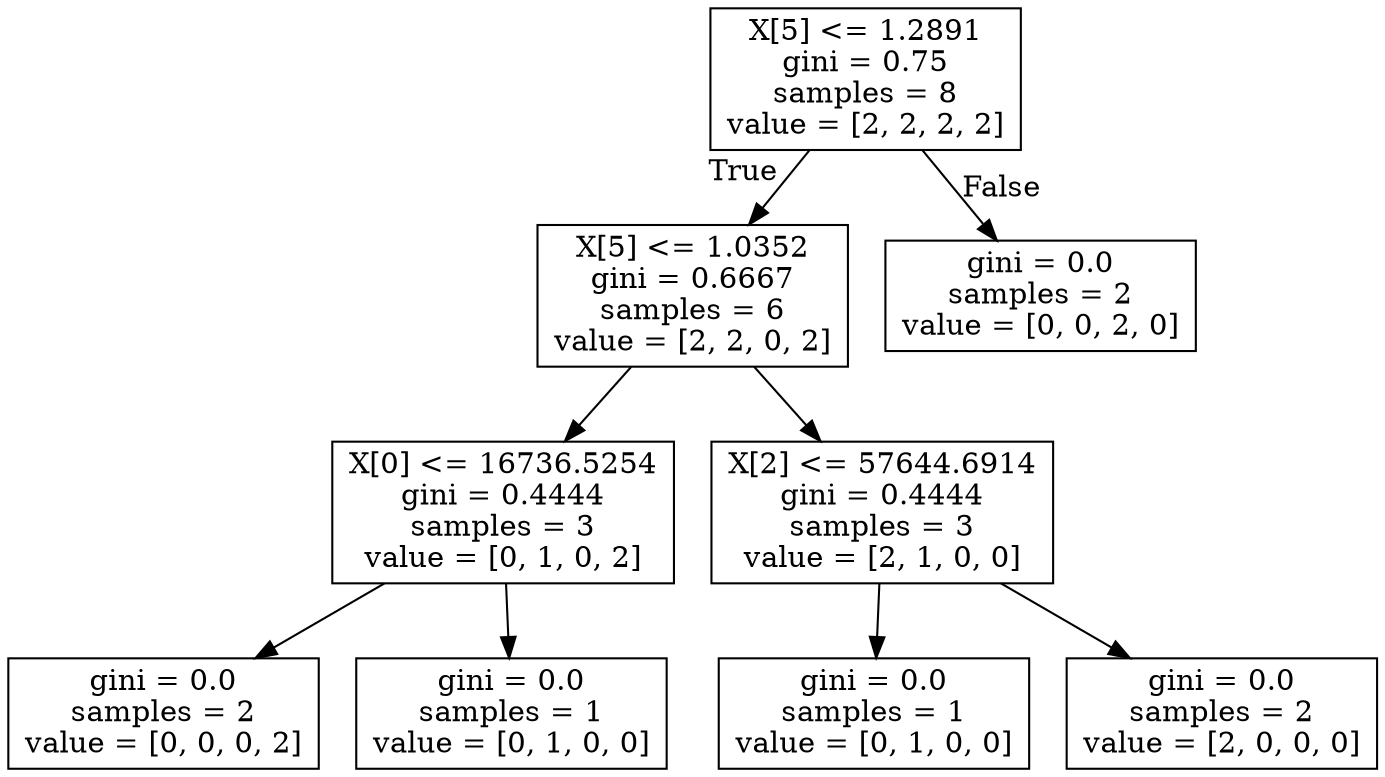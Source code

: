 digraph Tree {
node [shape=box] ;
0 [label="X[5] <= 1.2891\ngini = 0.75\nsamples = 8\nvalue = [2, 2, 2, 2]"] ;
1 [label="X[5] <= 1.0352\ngini = 0.6667\nsamples = 6\nvalue = [2, 2, 0, 2]"] ;
0 -> 1 [labeldistance=2.5, labelangle=45, headlabel="True"] ;
2 [label="X[0] <= 16736.5254\ngini = 0.4444\nsamples = 3\nvalue = [0, 1, 0, 2]"] ;
1 -> 2 ;
3 [label="gini = 0.0\nsamples = 2\nvalue = [0, 0, 0, 2]"] ;
2 -> 3 ;
4 [label="gini = 0.0\nsamples = 1\nvalue = [0, 1, 0, 0]"] ;
2 -> 4 ;
5 [label="X[2] <= 57644.6914\ngini = 0.4444\nsamples = 3\nvalue = [2, 1, 0, 0]"] ;
1 -> 5 ;
6 [label="gini = 0.0\nsamples = 1\nvalue = [0, 1, 0, 0]"] ;
5 -> 6 ;
7 [label="gini = 0.0\nsamples = 2\nvalue = [2, 0, 0, 0]"] ;
5 -> 7 ;
8 [label="gini = 0.0\nsamples = 2\nvalue = [0, 0, 2, 0]"] ;
0 -> 8 [labeldistance=2.5, labelangle=-45, headlabel="False"] ;
}